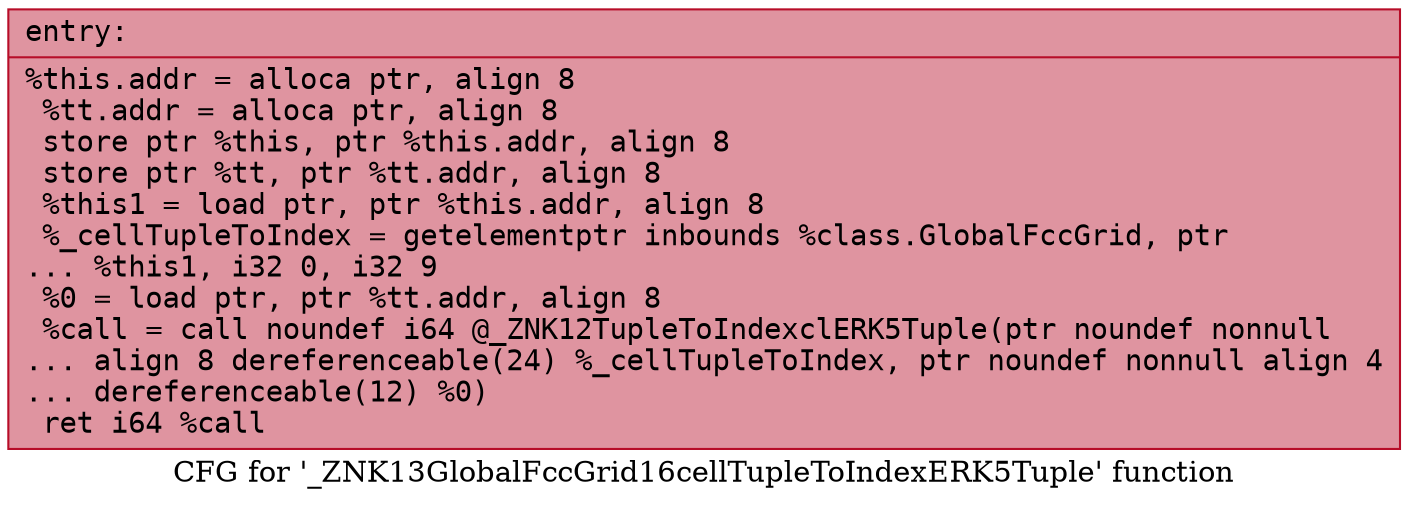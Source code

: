digraph "CFG for '_ZNK13GlobalFccGrid16cellTupleToIndexERK5Tuple' function" {
	label="CFG for '_ZNK13GlobalFccGrid16cellTupleToIndexERK5Tuple' function";

	Node0x560dca0421d0 [shape=record,color="#b70d28ff", style=filled, fillcolor="#b70d2870" fontname="Courier",label="{entry:\l|  %this.addr = alloca ptr, align 8\l  %tt.addr = alloca ptr, align 8\l  store ptr %this, ptr %this.addr, align 8\l  store ptr %tt, ptr %tt.addr, align 8\l  %this1 = load ptr, ptr %this.addr, align 8\l  %_cellTupleToIndex = getelementptr inbounds %class.GlobalFccGrid, ptr\l... %this1, i32 0, i32 9\l  %0 = load ptr, ptr %tt.addr, align 8\l  %call = call noundef i64 @_ZNK12TupleToIndexclERK5Tuple(ptr noundef nonnull\l... align 8 dereferenceable(24) %_cellTupleToIndex, ptr noundef nonnull align 4\l... dereferenceable(12) %0)\l  ret i64 %call\l}"];
}
